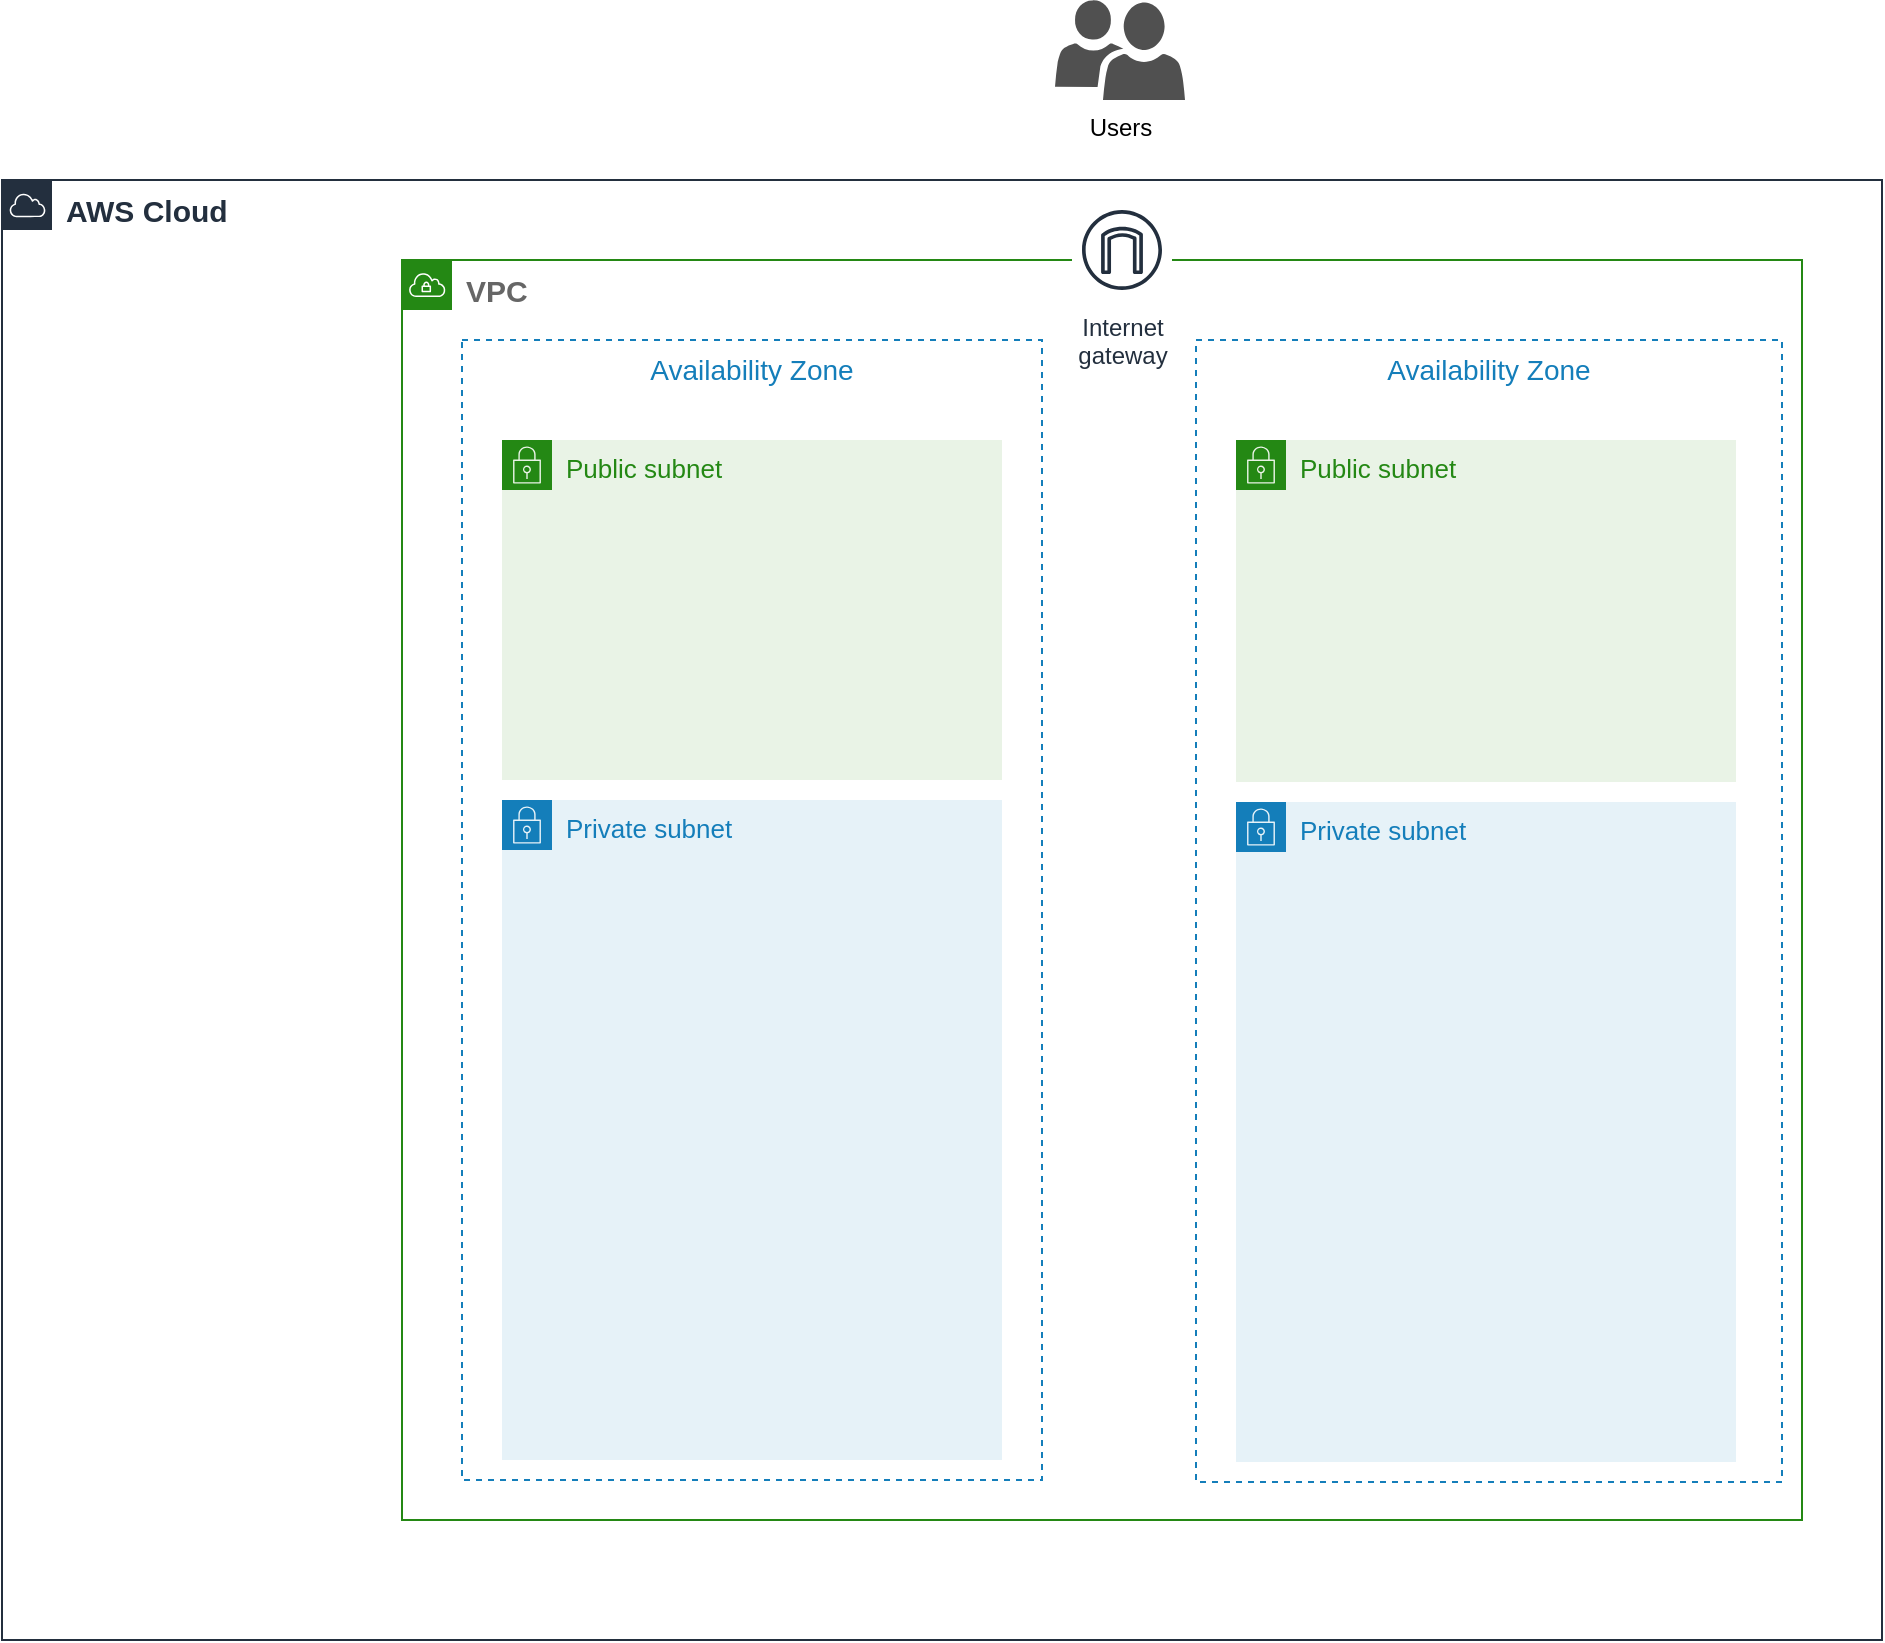 <mxfile version="13.2.2" type="device" pages="2"><diagram id="Dg7HzYvxS3SRwAfgrEa7" name="VPC"><mxGraphModel dx="1422" dy="822" grid="1" gridSize="10" guides="1" tooltips="1" connect="1" arrows="1" fold="1" page="1" pageScale="1" pageWidth="1100" pageHeight="850" math="0" shadow="0"><root><mxCell id="0"/><mxCell id="1" parent="0"/><mxCell id="YyYtYo61KXiIJKs-Rw1q-5" value="Private subnet" style="points=[[0,0],[0.25,0],[0.5,0],[0.75,0],[1,0],[1,0.25],[1,0.5],[1,0.75],[1,1],[0.75,1],[0.5,1],[0.25,1],[0,1],[0,0.75],[0,0.5],[0,0.25]];outlineConnect=0;gradientColor=none;html=1;whiteSpace=wrap;fontSize=13;fontStyle=0;shape=mxgraph.aws4.group;grIcon=mxgraph.aws4.group_security_group;grStroke=0;strokeColor=#147EBA;fillColor=#E6F2F8;verticalAlign=top;align=left;spacingLeft=30;fontColor=#147EBA;dashed=0;" parent="1" vertex="1"><mxGeometry x="330" y="410" width="250" height="330" as="geometry"/></mxCell><mxCell id="YyYtYo61KXiIJKs-Rw1q-26" value="Availability Zone" style="fillColor=none;strokeColor=#147EBA;dashed=1;verticalAlign=top;fontStyle=0;fontColor=#147EBA;fontSize=14;" parent="1" vertex="1"><mxGeometry x="677" y="180" width="293" height="571" as="geometry"/></mxCell><mxCell id="YyYtYo61KXiIJKs-Rw1q-1" value="AWS Cloud" style="points=[[0,0],[0.25,0],[0.5,0],[0.75,0],[1,0],[1,0.25],[1,0.5],[1,0.75],[1,1],[0.75,1],[0.5,1],[0.25,1],[0,1],[0,0.75],[0,0.5],[0,0.25]];outlineConnect=0;gradientColor=none;html=1;whiteSpace=wrap;fontSize=15;fontStyle=1;shape=mxgraph.aws4.group;grIcon=mxgraph.aws4.group_aws_cloud;strokeColor=#232F3E;fillColor=none;verticalAlign=top;align=left;spacingLeft=30;fontColor=#232F3E;dashed=0;" parent="1" vertex="1"><mxGeometry x="80" y="100" width="940" height="730" as="geometry"/></mxCell><mxCell id="YyYtYo61KXiIJKs-Rw1q-2" value="VPC" style="points=[[0,0],[0.25,0],[0.5,0],[0.75,0],[1,0],[1,0.25],[1,0.5],[1,0.75],[1,1],[0.75,1],[0.5,1],[0.25,1],[0,1],[0,0.75],[0,0.5],[0,0.25]];outlineConnect=0;gradientColor=none;html=1;whiteSpace=wrap;fontSize=15;fontStyle=1;shape=mxgraph.aws4.group;grIcon=mxgraph.aws4.group_vpc;strokeColor=#248814;fillColor=none;verticalAlign=top;align=left;spacingLeft=30;fontColor=#666666;dashed=0;" parent="1" vertex="1"><mxGeometry x="280" y="140" width="700" height="630" as="geometry"/></mxCell><mxCell id="YyYtYo61KXiIJKs-Rw1q-3" value="Availability Zone" style="fillColor=none;strokeColor=#147EBA;dashed=1;verticalAlign=top;fontStyle=0;fontColor=#147EBA;fontSize=14;" parent="1" vertex="1"><mxGeometry x="310" y="180" width="290" height="570" as="geometry"/></mxCell><mxCell id="YyYtYo61KXiIJKs-Rw1q-19" value="Private subnet" style="points=[[0,0],[0.25,0],[0.5,0],[0.75,0],[1,0],[1,0.25],[1,0.5],[1,0.75],[1,1],[0.75,1],[0.5,1],[0.25,1],[0,1],[0,0.75],[0,0.5],[0,0.25]];outlineConnect=0;gradientColor=none;html=1;whiteSpace=wrap;fontSize=13;fontStyle=0;shape=mxgraph.aws4.group;grIcon=mxgraph.aws4.group_security_group;grStroke=0;strokeColor=#147EBA;fillColor=#E6F2F8;verticalAlign=top;align=left;spacingLeft=30;fontColor=#147EBA;dashed=0;" parent="1" vertex="1"><mxGeometry x="697" y="411" width="250" height="330" as="geometry"/></mxCell><mxCell id="YyYtYo61KXiIJKs-Rw1q-25" value="Public subnet" style="points=[[0,0],[0.25,0],[0.5,0],[0.75,0],[1,0],[1,0.25],[1,0.5],[1,0.75],[1,1],[0.75,1],[0.5,1],[0.25,1],[0,1],[0,0.75],[0,0.5],[0,0.25]];outlineConnect=0;gradientColor=none;html=1;whiteSpace=wrap;fontSize=13;fontStyle=0;shape=mxgraph.aws4.group;grIcon=mxgraph.aws4.group_security_group;grStroke=0;strokeColor=#248814;fillColor=#E9F3E6;verticalAlign=top;align=left;spacingLeft=30;fontColor=#248814;dashed=0;" parent="1" vertex="1"><mxGeometry x="697" y="230" width="250" height="171" as="geometry"/></mxCell><mxCell id="YyYtYo61KXiIJKs-Rw1q-15" value="Public subnet" style="points=[[0,0],[0.25,0],[0.5,0],[0.75,0],[1,0],[1,0.25],[1,0.5],[1,0.75],[1,1],[0.75,1],[0.5,1],[0.25,1],[0,1],[0,0.75],[0,0.5],[0,0.25]];outlineConnect=0;gradientColor=none;html=1;whiteSpace=wrap;fontSize=13;fontStyle=0;shape=mxgraph.aws4.group;grIcon=mxgraph.aws4.group_security_group;grStroke=0;strokeColor=#248814;fillColor=#E9F3E6;verticalAlign=top;align=left;spacingLeft=30;fontColor=#248814;dashed=0;" parent="1" vertex="1"><mxGeometry x="330" y="230" width="250" height="170" as="geometry"/></mxCell><mxCell id="YyYtYo61KXiIJKs-Rw1q-17" value="Internet&#10;gateway" style="outlineConnect=0;fontColor=#232F3E;gradientColor=none;strokeColor=#232F3E;fillColor=#ffffff;dashed=0;verticalLabelPosition=bottom;verticalAlign=top;align=center;html=1;fontSize=12;fontStyle=0;aspect=fixed;shape=mxgraph.aws4.resourceIcon;resIcon=mxgraph.aws4.internet_gateway;" parent="1" vertex="1"><mxGeometry x="615" y="110" width="50" height="50" as="geometry"/></mxCell><mxCell id="S5LFL-itjKj_JBCFlEpK-3" value="Users" style="pointerEvents=1;shadow=0;dashed=0;html=1;strokeColor=none;labelPosition=center;verticalLabelPosition=bottom;verticalAlign=top;align=center;fillColor=#505050;shape=mxgraph.mscae.intune.user_group;fontSize=12;" parent="1" vertex="1"><mxGeometry x="606.5" y="10" width="65" height="50" as="geometry"/></mxCell></root></mxGraphModel></diagram><diagram name="Deployment" id="7cb1abHxZNN7NJYrywJA"><mxGraphModel dx="1422" dy="822" grid="1" gridSize="10" guides="1" tooltips="1" connect="1" arrows="1" fold="1" page="1" pageScale="1" pageWidth="1100" pageHeight="850" math="0" shadow="0"><root><mxCell id="GLGAA3xP9hDc9DOfJRaz-0"/><mxCell id="GLGAA3xP9hDc9DOfJRaz-1" parent="GLGAA3xP9hDc9DOfJRaz-0"/><mxCell id="GLGAA3xP9hDc9DOfJRaz-4" value="AWS Cloud" style="points=[[0,0],[0.25,0],[0.5,0],[0.75,0],[1,0],[1,0.25],[1,0.5],[1,0.75],[1,1],[0.75,1],[0.5,1],[0.25,1],[0,1],[0,0.75],[0,0.5],[0,0.25]];outlineConnect=0;gradientColor=none;html=1;whiteSpace=wrap;fontSize=15;fontStyle=1;shape=mxgraph.aws4.group;grIcon=mxgraph.aws4.group_aws_cloud;strokeColor=#232F3E;fillColor=none;verticalAlign=top;align=left;spacingLeft=30;fontColor=#232F3E;dashed=0;" parent="GLGAA3xP9hDc9DOfJRaz-1" vertex="1"><mxGeometry x="80" y="100" width="940" height="730" as="geometry"/></mxCell><mxCell id="GLGAA3xP9hDc9DOfJRaz-5" value="VPC" style="points=[[0,0],[0.25,0],[0.5,0],[0.75,0],[1,0],[1,0.25],[1,0.5],[1,0.75],[1,1],[0.75,1],[0.5,1],[0.25,1],[0,1],[0,0.75],[0,0.5],[0,0.25]];outlineConnect=0;gradientColor=none;html=1;whiteSpace=wrap;fontSize=15;fontStyle=1;shape=mxgraph.aws4.group;grIcon=mxgraph.aws4.group_vpc;strokeColor=#248814;fillColor=none;verticalAlign=top;align=left;spacingLeft=30;fontColor=#666666;dashed=0;" parent="GLGAA3xP9hDc9DOfJRaz-1" vertex="1"><mxGeometry x="280" y="140" width="700" height="480" as="geometry"/></mxCell><mxCell id="GLGAA3xP9hDc9DOfJRaz-2" value="Private subnet" style="points=[[0,0],[0.25,0],[0.5,0],[0.75,0],[1,0],[1,0.25],[1,0.5],[1,0.75],[1,1],[0.75,1],[0.5,1],[0.25,1],[0,1],[0,0.75],[0,0.5],[0,0.25]];outlineConnect=0;gradientColor=none;html=1;whiteSpace=wrap;fontSize=13;fontStyle=0;shape=mxgraph.aws4.group;grIcon=mxgraph.aws4.group_security_group;grStroke=0;strokeColor=#147EBA;fillColor=#E6F2F8;verticalAlign=top;align=left;spacingLeft=30;fontColor=#147EBA;dashed=0;" parent="GLGAA3xP9hDc9DOfJRaz-1" vertex="1"><mxGeometry x="330" y="410" width="250" height="180" as="geometry"/></mxCell><mxCell id="GLGAA3xP9hDc9DOfJRaz-3" value="Availability Zone" style="fillColor=none;strokeColor=#147EBA;dashed=1;verticalAlign=top;fontStyle=0;fontColor=#147EBA;fontSize=14;" parent="GLGAA3xP9hDc9DOfJRaz-1" vertex="1"><mxGeometry x="677" y="180" width="293" height="420" as="geometry"/></mxCell><mxCell id="GLGAA3xP9hDc9DOfJRaz-6" value="Availability Zone" style="fillColor=none;strokeColor=#147EBA;dashed=1;verticalAlign=top;fontStyle=0;fontColor=#147EBA;fontSize=14;" parent="GLGAA3xP9hDc9DOfJRaz-1" vertex="1"><mxGeometry x="310" y="180" width="290" height="420" as="geometry"/></mxCell><mxCell id="GLGAA3xP9hDc9DOfJRaz-7" value="Private subnet" style="points=[[0,0],[0.25,0],[0.5,0],[0.75,0],[1,0],[1,0.25],[1,0.5],[1,0.75],[1,1],[0.75,1],[0.5,1],[0.25,1],[0,1],[0,0.75],[0,0.5],[0,0.25]];outlineConnect=0;gradientColor=none;html=1;whiteSpace=wrap;fontSize=13;fontStyle=0;shape=mxgraph.aws4.group;grIcon=mxgraph.aws4.group_security_group;grStroke=0;strokeColor=#147EBA;fillColor=#E6F2F8;verticalAlign=top;align=left;spacingLeft=30;fontColor=#147EBA;dashed=0;" parent="GLGAA3xP9hDc9DOfJRaz-1" vertex="1"><mxGeometry x="697" y="411" width="250" height="169" as="geometry"/></mxCell><mxCell id="GLGAA3xP9hDc9DOfJRaz-8" value="Security group" style="fillColor=none;strokeColor=#DD3522;verticalAlign=bottom;fontStyle=0;fontColor=#DD3522;" parent="GLGAA3xP9hDc9DOfJRaz-1" vertex="1"><mxGeometry x="340" y="440" width="610" height="90" as="geometry"/></mxCell><mxCell id="GLGAA3xP9hDc9DOfJRaz-9" value="Auto Scaling group" style="points=[[0,0],[0.25,0],[0.5,0],[0.75,0],[1,0],[1,0.25],[1,0.5],[1,0.75],[1,1],[0.75,1],[0.5,1],[0.25,1],[0,1],[0,0.75],[0,0.5],[0,0.25]];outlineConnect=0;gradientColor=none;html=1;whiteSpace=wrap;fontSize=14;fontStyle=0;shape=mxgraph.aws4.groupCenter;grIcon=mxgraph.aws4.group_auto_scaling_group;grStroke=1;strokeColor=#D86613;fillColor=none;verticalAlign=top;align=center;fontColor=#D86613;dashed=1;spacingTop=25;" parent="GLGAA3xP9hDc9DOfJRaz-1" vertex="1"><mxGeometry x="320" y="430" width="640" height="110" as="geometry"/></mxCell><mxCell id="GLGAA3xP9hDc9DOfJRaz-11" value="Public subnet" style="points=[[0,0],[0.25,0],[0.5,0],[0.75,0],[1,0],[1,0.25],[1,0.5],[1,0.75],[1,1],[0.75,1],[0.5,1],[0.25,1],[0,1],[0,0.75],[0,0.5],[0,0.25]];outlineConnect=0;gradientColor=none;html=1;whiteSpace=wrap;fontSize=13;fontStyle=0;shape=mxgraph.aws4.group;grIcon=mxgraph.aws4.group_security_group;grStroke=0;strokeColor=#248814;fillColor=#E9F3E6;verticalAlign=top;align=left;spacingLeft=30;fontColor=#248814;dashed=0;" parent="GLGAA3xP9hDc9DOfJRaz-1" vertex="1"><mxGeometry x="697" y="230" width="250" height="171" as="geometry"/></mxCell><mxCell id="GLGAA3xP9hDc9DOfJRaz-21" value="Public subnet" style="points=[[0,0],[0.25,0],[0.5,0],[0.75,0],[1,0],[1,0.25],[1,0.5],[1,0.75],[1,1],[0.75,1],[0.5,1],[0.25,1],[0,1],[0,0.75],[0,0.5],[0,0.25]];outlineConnect=0;gradientColor=none;html=1;whiteSpace=wrap;fontSize=13;fontStyle=0;shape=mxgraph.aws4.group;grIcon=mxgraph.aws4.group_security_group;grStroke=0;strokeColor=#248814;fillColor=#E9F3E6;verticalAlign=top;align=left;spacingLeft=30;fontColor=#248814;dashed=0;" parent="GLGAA3xP9hDc9DOfJRaz-1" vertex="1"><mxGeometry x="330" y="230" width="250" height="170" as="geometry"/></mxCell><mxCell id="GLGAA3xP9hDc9DOfJRaz-22" value="NAT gateway" style="outlineConnect=0;fontColor=#232F3E;gradientColor=none;strokeColor=#232F3E;fillColor=#ffffff;dashed=0;verticalLabelPosition=bottom;verticalAlign=top;align=center;html=1;fontSize=12;fontStyle=1;aspect=fixed;shape=mxgraph.aws4.resourceIcon;resIcon=mxgraph.aws4.nat_gateway;" parent="GLGAA3xP9hDc9DOfJRaz-1" vertex="1"><mxGeometry x="429.5" y="330" width="45" height="45" as="geometry"/></mxCell><mxCell id="GLGAA3xP9hDc9DOfJRaz-23" style="edgeStyle=none;rounded=0;orthogonalLoop=1;jettySize=auto;html=1;fontSize=12;" parent="GLGAA3xP9hDc9DOfJRaz-1" source="GLGAA3xP9hDc9DOfJRaz-24" target="GLGAA3xP9hDc9DOfJRaz-30" edge="1"><mxGeometry relative="1" as="geometry"/></mxCell><mxCell id="GLGAA3xP9hDc9DOfJRaz-24" value="Internet&#10;gateway" style="outlineConnect=0;fontColor=#232F3E;gradientColor=none;strokeColor=#232F3E;fillColor=#ffffff;dashed=0;verticalLabelPosition=bottom;verticalAlign=top;align=center;html=1;fontSize=12;fontStyle=0;aspect=fixed;shape=mxgraph.aws4.resourceIcon;resIcon=mxgraph.aws4.internet_gateway;" parent="GLGAA3xP9hDc9DOfJRaz-1" vertex="1"><mxGeometry x="615" y="110" width="50" height="50" as="geometry"/></mxCell><mxCell id="GLGAA3xP9hDc9DOfJRaz-26" value="NAT gateway" style="outlineConnect=0;fontColor=#232F3E;gradientColor=none;strokeColor=#232F3E;fillColor=#ffffff;dashed=0;verticalLabelPosition=bottom;verticalAlign=top;align=center;html=1;fontSize=12;fontStyle=1;aspect=fixed;shape=mxgraph.aws4.resourceIcon;resIcon=mxgraph.aws4.nat_gateway;" parent="GLGAA3xP9hDc9DOfJRaz-1" vertex="1"><mxGeometry x="801" y="330" width="45" height="45" as="geometry"/></mxCell><mxCell id="GLGAA3xP9hDc9DOfJRaz-27" value="" style="fillColor=none;strokeColor=#5A6C86;dashed=1;verticalAlign=top;fontStyle=0;fontColor=#5A6C86;html=0;" parent="GLGAA3xP9hDc9DOfJRaz-1" vertex="1"><mxGeometry x="510" y="258" width="260" height="122" as="geometry"/></mxCell><mxCell id="GLGAA3xP9hDc9DOfJRaz-28" style="edgeStyle=none;rounded=0;orthogonalLoop=1;jettySize=auto;html=1;fontSize=12;" parent="GLGAA3xP9hDc9DOfJRaz-1" source="GLGAA3xP9hDc9DOfJRaz-30" edge="1"><mxGeometry relative="1" as="geometry"><mxPoint x="799" y="467.556" as="targetPoint"/></mxGeometry></mxCell><mxCell id="GLGAA3xP9hDc9DOfJRaz-29" style="edgeStyle=orthogonalEdgeStyle;rounded=0;orthogonalLoop=1;jettySize=auto;html=1;fontSize=12;endArrow=none;endFill=0;" parent="GLGAA3xP9hDc9DOfJRaz-1" source="3vN1JftzjWU1F5tkGSrU-0" target="Y_m1VfoPaX2yw_a2irz9-2" edge="1"><mxGeometry relative="1" as="geometry"><mxPoint x="432" y="485.712" as="targetPoint"/></mxGeometry></mxCell><mxCell id="GLGAA3xP9hDc9DOfJRaz-30" value="Application &#10;Load Balancer" style="outlineConnect=0;fontColor=#232F3E;gradientColor=none;strokeColor=#ffffff;fillColor=#232F3E;dashed=0;verticalLabelPosition=middle;verticalAlign=bottom;align=center;fontSize=11;fontStyle=1;spacing=3;shape=mxgraph.aws4.productIcon;prIcon=mxgraph.aws4.application_load_balancer;" parent="GLGAA3xP9hDc9DOfJRaz-1" vertex="1"><mxGeometry x="604.81" y="271" width="68.38" height="98" as="geometry"/></mxCell><mxCell id="GLGAA3xP9hDc9DOfJRaz-31" style="edgeStyle=orthogonalEdgeStyle;rounded=0;orthogonalLoop=1;jettySize=auto;html=1;fontColor=#666666;" parent="GLGAA3xP9hDc9DOfJRaz-1" target="Y_m1VfoPaX2yw_a2irz9-1" edge="1" source="Y_m1VfoPaX2yw_a2irz9-0"><mxGeometry relative="1" as="geometry"><mxPoint x="164" y="350" as="sourcePoint"/><mxPoint x="164" y="412" as="targetPoint"/></mxGeometry></mxCell><mxCell id="GLGAA3xP9hDc9DOfJRaz-33" value="Deploy" style="edgeStyle=orthogonalEdgeStyle;rounded=0;orthogonalLoop=1;jettySize=auto;html=1;fontColor=#666666;fontSize=12;fontStyle=1" parent="GLGAA3xP9hDc9DOfJRaz-1" target="GLGAA3xP9hDc9DOfJRaz-5" edge="1"><mxGeometry relative="1" as="geometry"><mxPoint x="240" y="400" as="targetPoint"/><mxPoint x="194" y="457" as="sourcePoint"/></mxGeometry></mxCell><mxCell id="GLGAA3xP9hDc9DOfJRaz-36" value="code.zip" style="outlineConnect=0;fontColor=#232F3E;gradientColor=none;strokeColor=#232F3E;fillColor=#ffffff;dashed=0;verticalLabelPosition=bottom;verticalAlign=top;align=center;html=1;fontSize=12;fontStyle=1;aspect=fixed;shape=mxgraph.aws4.resourceIcon;resIcon=mxgraph.aws4.bucket_with_objects;" parent="GLGAA3xP9hDc9DOfJRaz-1" vertex="1"><mxGeometry x="133" y="140" width="60" height="60" as="geometry"/></mxCell><mxCell id="GLGAA3xP9hDc9DOfJRaz-37" value="AWS CodeBuild" style="outlineConnect=0;fontColor=#232F3E;gradientColor=none;strokeColor=#ffffff;fillColor=#232F3E;dashed=0;verticalLabelPosition=middle;verticalAlign=bottom;align=center;whiteSpace=wrap;fontSize=12;fontStyle=1;spacing=3;shape=mxgraph.aws4.productIcon;prIcon=mxgraph.aws4.codebuild;html=1;" parent="GLGAA3xP9hDc9DOfJRaz-1" vertex="1"><mxGeometry x="135.55" y="531" width="57.45" height="89" as="geometry"/></mxCell><mxCell id="GLGAA3xP9hDc9DOfJRaz-38" value="AWS Secrets Manager" style="outlineConnect=0;fontColor=#232F3E;gradientColor=none;strokeColor=#ffffff;fillColor=#232F3E;dashed=0;verticalLabelPosition=middle;verticalAlign=bottom;align=center;html=1;whiteSpace=wrap;fontSize=11;fontStyle=1;spacing=3;shape=mxgraph.aws4.productIcon;prIcon=mxgraph.aws4.secrets_manager;" parent="GLGAA3xP9hDc9DOfJRaz-1" vertex="1"><mxGeometry x="348" y="639.5" width="55" height="102.5" as="geometry"/></mxCell><mxCell id="GLGAA3xP9hDc9DOfJRaz-39" value="" style="edgeStyle=none;rounded=0;orthogonalLoop=1;jettySize=auto;html=1;fontSize=12;" parent="GLGAA3xP9hDc9DOfJRaz-1" source="GLGAA3xP9hDc9DOfJRaz-40" target="GLGAA3xP9hDc9DOfJRaz-24" edge="1"><mxGeometry relative="1" as="geometry"/></mxCell><mxCell id="GLGAA3xP9hDc9DOfJRaz-40" value="" style="pointerEvents=1;shadow=0;dashed=0;html=1;strokeColor=none;labelPosition=center;verticalLabelPosition=bottom;verticalAlign=top;align=center;fillColor=#505050;shape=mxgraph.mscae.intune.user_group;fontSize=12;" parent="GLGAA3xP9hDc9DOfJRaz-1" vertex="1"><mxGeometry x="606.5" y="10" width="65" height="50" as="geometry"/></mxCell><mxCell id="GLGAA3xP9hDc9DOfJRaz-41" value="Amazon CloudWatch" style="outlineConnect=0;fontColor=#232F3E;gradientColor=none;strokeColor=#ffffff;fillColor=#232F3E;dashed=0;verticalLabelPosition=middle;verticalAlign=bottom;align=center;html=1;whiteSpace=wrap;fontSize=11;fontStyle=1;spacing=3;shape=mxgraph.aws4.productIcon;prIcon=mxgraph.aws4.cloudwatch;" parent="GLGAA3xP9hDc9DOfJRaz-1" vertex="1"><mxGeometry x="274.5" y="639" width="55.5" height="90" as="geometry"/></mxCell><mxCell id="3vN1JftzjWU1F5tkGSrU-0" value="saml-proxy&lt;br&gt;container" style="outlineConnect=0;fontColor=#232F3E;gradientColor=none;strokeColor=#232F3E;fillColor=#ffffff;dashed=0;verticalLabelPosition=bottom;verticalAlign=top;align=center;html=1;fontSize=10;fontStyle=1;aspect=fixed;shape=mxgraph.aws4.resourceIcon;resIcon=mxgraph.aws4.container_1;" parent="GLGAA3xP9hDc9DOfJRaz-1" vertex="1"><mxGeometry x="360" y="453.5" width="45" height="45" as="geometry"/></mxCell><mxCell id="3vN1JftzjWU1F5tkGSrU-1" style="edgeStyle=none;rounded=0;orthogonalLoop=1;jettySize=auto;html=1;fontSize=12;" parent="GLGAA3xP9hDc9DOfJRaz-1" source="GLGAA3xP9hDc9DOfJRaz-30" target="Y_m1VfoPaX2yw_a2irz9-2" edge="1"><mxGeometry relative="1" as="geometry"><mxPoint x="604.81" y="350.168" as="sourcePoint"/><mxPoint x="472" y="468.246" as="targetPoint"/></mxGeometry></mxCell><mxCell id="3vN1JftzjWU1F5tkGSrU-6" style="edgeStyle=orthogonalEdgeStyle;rounded=0;orthogonalLoop=1;jettySize=auto;html=1;fontSize=10;" parent="GLGAA3xP9hDc9DOfJRaz-1" source="3vN1JftzjWU1F5tkGSrU-3" edge="1"><mxGeometry relative="1" as="geometry"><mxPoint x="839" y="486" as="targetPoint"/></mxGeometry></mxCell><mxCell id="3vN1JftzjWU1F5tkGSrU-3" value="saml-proxy&lt;br&gt;container" style="outlineConnect=0;fontColor=#232F3E;gradientColor=none;strokeColor=#232F3E;fillColor=#ffffff;dashed=0;verticalLabelPosition=bottom;verticalAlign=top;align=center;html=1;fontSize=10;fontStyle=1;aspect=fixed;shape=mxgraph.aws4.resourceIcon;resIcon=mxgraph.aws4.container_1;" parent="GLGAA3xP9hDc9DOfJRaz-1" vertex="1"><mxGeometry x="880" y="455.5" width="45" height="45" as="geometry"/></mxCell><mxCell id="Y_m1VfoPaX2yw_a2irz9-7" style="edgeStyle=orthogonalEdgeStyle;rounded=0;orthogonalLoop=1;jettySize=auto;html=1;endArrow=none;endFill=0;fontSize=12;" edge="1" parent="GLGAA3xP9hDc9DOfJRaz-1" source="Y_m1VfoPaX2yw_a2irz9-1" target="GLGAA3xP9hDc9DOfJRaz-37"><mxGeometry relative="1" as="geometry"><Array as="points"><mxPoint x="120" y="440"/></Array></mxGeometry></mxCell><mxCell id="Y_m1VfoPaX2yw_a2irz9-1" value="AWS CodePipeline" style="outlineConnect=0;fontColor=#232F3E;gradientColor=none;strokeColor=#ffffff;fillColor=#232F3E;dashed=0;verticalLabelPosition=middle;verticalAlign=bottom;align=center;html=1;whiteSpace=wrap;fontSize=12;fontStyle=1;spacing=3;shape=mxgraph.aws4.productIcon;prIcon=mxgraph.aws4.codepipeline;" vertex="1" parent="GLGAA3xP9hDc9DOfJRaz-1"><mxGeometry x="132.5" y="412" width="60" height="98" as="geometry"/></mxCell><mxCell id="Y_m1VfoPaX2yw_a2irz9-2" value="AWS Fargate" style="outlineConnect=0;fontColor=#232F3E;gradientColor=none;strokeColor=#ffffff;fillColor=#232F3E;dashed=0;verticalLabelPosition=middle;verticalAlign=bottom;align=center;html=1;whiteSpace=wrap;fontSize=10;fontStyle=1;spacing=3;shape=mxgraph.aws4.productIcon;prIcon=mxgraph.aws4.fargate;" vertex="1" parent="GLGAA3xP9hDc9DOfJRaz-1"><mxGeometry x="430" y="449" width="50" height="80" as="geometry"/></mxCell><mxCell id="Y_m1VfoPaX2yw_a2irz9-3" value="AWS Fargate" style="outlineConnect=0;fontColor=#232F3E;gradientColor=none;strokeColor=#ffffff;fillColor=#232F3E;dashed=0;verticalLabelPosition=middle;verticalAlign=bottom;align=center;html=1;whiteSpace=wrap;fontSize=10;fontStyle=1;spacing=3;shape=mxgraph.aws4.productIcon;prIcon=mxgraph.aws4.fargate;" vertex="1" parent="GLGAA3xP9hDc9DOfJRaz-1"><mxGeometry x="799" y="446" width="50" height="80" as="geometry"/></mxCell><mxCell id="Y_m1VfoPaX2yw_a2irz9-4" value="AWS CodeCommit" style="outlineConnect=0;fontColor=#232F3E;gradientColor=none;strokeColor=#ffffff;fillColor=#232F3E;dashed=0;verticalLabelPosition=middle;verticalAlign=bottom;align=center;html=1;whiteSpace=wrap;fontSize=12;fontStyle=1;spacing=3;shape=mxgraph.aws4.productIcon;prIcon=mxgraph.aws4.codecommit;" vertex="1" parent="GLGAA3xP9hDc9DOfJRaz-1"><mxGeometry x="131.5" y="630" width="60" height="90" as="geometry"/></mxCell><mxCell id="Y_m1VfoPaX2yw_a2irz9-0" value="CloudFormation&lt;br&gt;cfn-pipeline.yml" style="outlineConnect=0;fontColor=#232F3E;gradientColor=none;strokeColor=#ffffff;fillColor=#232F3E;dashed=0;verticalLabelPosition=middle;verticalAlign=bottom;align=center;html=1;whiteSpace=wrap;fontSize=12;fontStyle=1;spacing=3;shape=mxgraph.aws4.productIcon;prIcon=mxgraph.aws4.cloudformation;" vertex="1" parent="GLGAA3xP9hDc9DOfJRaz-1"><mxGeometry x="132.75" y="256" width="60" height="100" as="geometry"/></mxCell><mxCell id="Y_m1VfoPaX2yw_a2irz9-6" value="" style="edgeStyle=orthogonalEdgeStyle;rounded=0;orthogonalLoop=1;jettySize=auto;html=1;fontColor=#666666;" edge="1" parent="GLGAA3xP9hDc9DOfJRaz-1" source="GLGAA3xP9hDc9DOfJRaz-36" target="Y_m1VfoPaX2yw_a2irz9-0"><mxGeometry relative="1" as="geometry"><mxPoint x="163" y="200" as="sourcePoint"/><mxPoint x="163" y="290" as="targetPoint"/></mxGeometry></mxCell><mxCell id="Y_m1VfoPaX2yw_a2irz9-8" style="edgeStyle=orthogonalEdgeStyle;rounded=0;orthogonalLoop=1;jettySize=auto;html=1;endArrow=none;endFill=0;fontSize=12;" edge="1" parent="GLGAA3xP9hDc9DOfJRaz-1" target="Y_m1VfoPaX2yw_a2irz9-4"><mxGeometry relative="1" as="geometry"><mxPoint x="141.5" y="450" as="sourcePoint"/><mxPoint x="145.55" y="585.5" as="targetPoint"/><Array as="points"><mxPoint x="142" y="440"/><mxPoint x="120" y="440"/><mxPoint x="120" y="660"/></Array></mxGeometry></mxCell></root></mxGraphModel></diagram></mxfile>